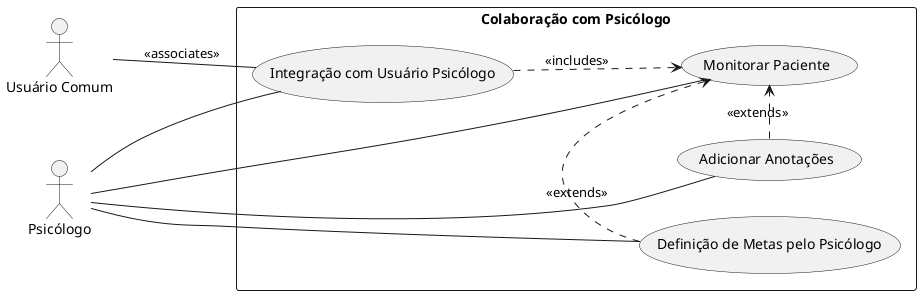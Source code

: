 @startuml
left to right direction

actor "Psicólogo" as Psychologist
actor "Usuário Comum" as User

rectangle "Colaboração com Psicólogo" {
  usecase "Integração com Usuário Psicólogo" as RF16_uc
  usecase "Definição de Metas pelo Psicólogo" as RF17_uc
  usecase "Adicionar Anotações" as RF18_uc
  usecase "Monitorar Paciente" as UC_Monitor
}

Psychologist -- RF16_uc
Psychologist -- RF17_uc
Psychologist -- RF18_uc
Psychologist -- UC_Monitor

RF16_uc ..> UC_Monitor : <<includes>>
RF17_uc .> UC_Monitor : <<extends>>
RF18_uc .> UC_Monitor : <<extends>>

User -- RF16_uc : <<associates>>
@enduml